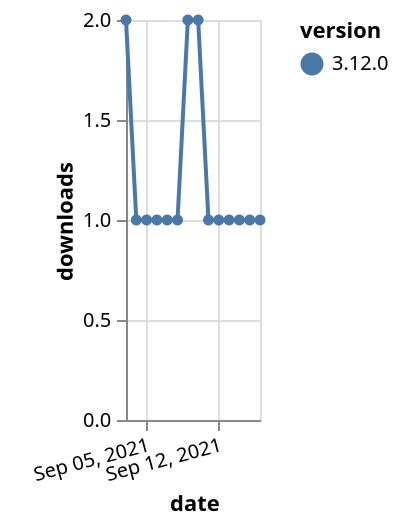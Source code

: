 {"$schema": "https://vega.github.io/schema/vega-lite/v5.json", "description": "A simple bar chart with embedded data.", "data": {"values": [{"date": "2021-09-03", "total": 509, "delta": 2, "version": "3.12.0"}, {"date": "2021-09-04", "total": 510, "delta": 1, "version": "3.12.0"}, {"date": "2021-09-05", "total": 511, "delta": 1, "version": "3.12.0"}, {"date": "2021-09-06", "total": 512, "delta": 1, "version": "3.12.0"}, {"date": "2021-09-07", "total": 513, "delta": 1, "version": "3.12.0"}, {"date": "2021-09-08", "total": 514, "delta": 1, "version": "3.12.0"}, {"date": "2021-09-09", "total": 516, "delta": 2, "version": "3.12.0"}, {"date": "2021-09-10", "total": 518, "delta": 2, "version": "3.12.0"}, {"date": "2021-09-11", "total": 519, "delta": 1, "version": "3.12.0"}, {"date": "2021-09-12", "total": 520, "delta": 1, "version": "3.12.0"}, {"date": "2021-09-13", "total": 521, "delta": 1, "version": "3.12.0"}, {"date": "2021-09-14", "total": 522, "delta": 1, "version": "3.12.0"}, {"date": "2021-09-15", "total": 523, "delta": 1, "version": "3.12.0"}, {"date": "2021-09-16", "total": 524, "delta": 1, "version": "3.12.0"}]}, "width": "container", "mark": {"type": "line", "point": {"filled": true}}, "encoding": {"x": {"field": "date", "type": "temporal", "timeUnit": "yearmonthdate", "title": "date", "axis": {"labelAngle": -15}}, "y": {"field": "delta", "type": "quantitative", "title": "downloads"}, "color": {"field": "version", "type": "nominal"}, "tooltip": {"field": "delta"}}}